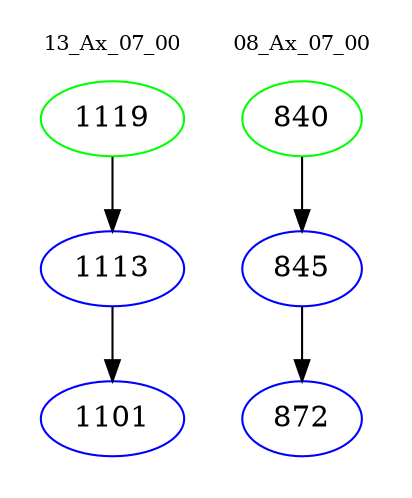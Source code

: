 digraph{
subgraph cluster_0 {
color = white
label = "13_Ax_07_00";
fontsize=10;
T0_1119 [label="1119", color="green"]
T0_1119 -> T0_1113 [color="black"]
T0_1113 [label="1113", color="blue"]
T0_1113 -> T0_1101 [color="black"]
T0_1101 [label="1101", color="blue"]
}
subgraph cluster_1 {
color = white
label = "08_Ax_07_00";
fontsize=10;
T1_840 [label="840", color="green"]
T1_840 -> T1_845 [color="black"]
T1_845 [label="845", color="blue"]
T1_845 -> T1_872 [color="black"]
T1_872 [label="872", color="blue"]
}
}
